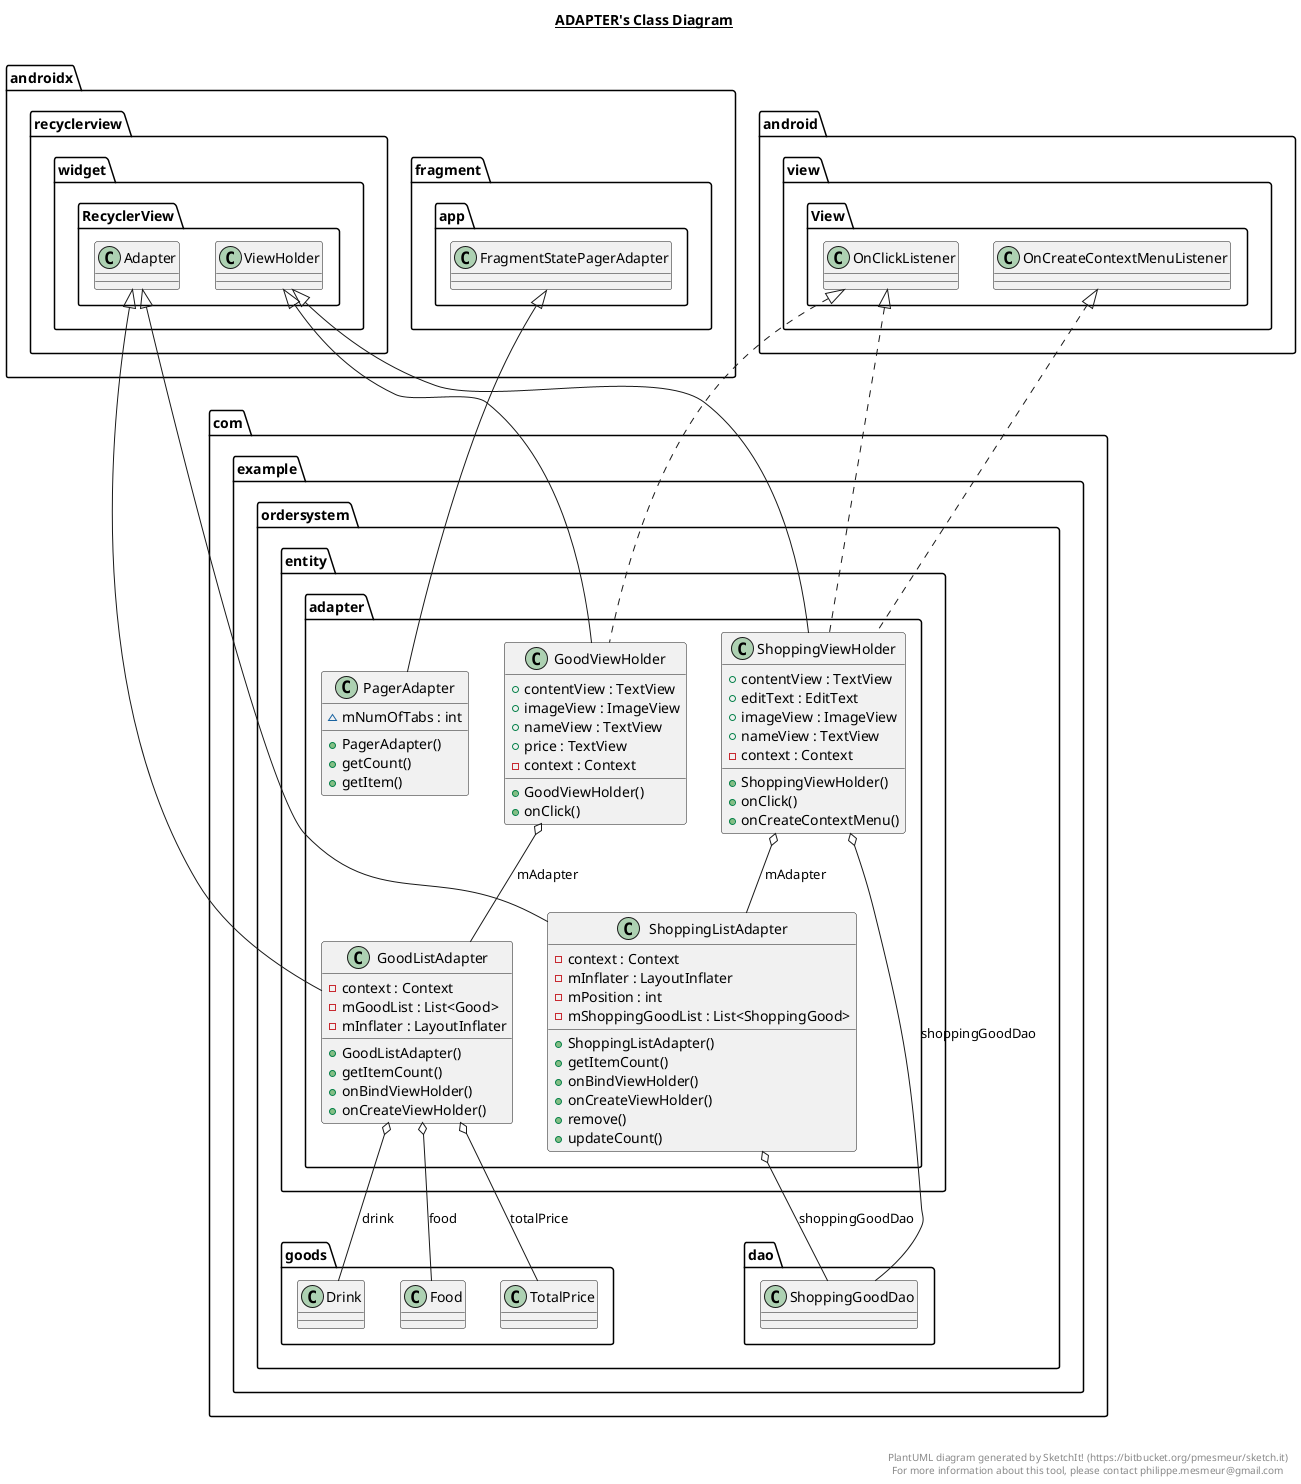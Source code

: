 @startuml

title __ADAPTER's Class Diagram__\n

  namespace com.example.ordersystem {
    namespace entity {
      namespace adapter {
        class com.example.ordersystem.entity.adapter.GoodListAdapter {
            - context : Context
            - mGoodList : List<Good>
            - mInflater : LayoutInflater
            + GoodListAdapter()
            + getItemCount()
            + onBindViewHolder()
            + onCreateViewHolder()
        }
      }
    }
  }
  

  namespace com.example.ordersystem {
    namespace entity {
      namespace adapter {
        class com.example.ordersystem.entity.adapter.GoodViewHolder {
            + contentView : TextView
            + imageView : ImageView
            + nameView : TextView
            + price : TextView
            - context : Context
            + GoodViewHolder()
            + onClick()
        }
      }
    }
  }
  

  namespace com.example.ordersystem {
    namespace entity {
      namespace adapter {
        class com.example.ordersystem.entity.adapter.PagerAdapter {
            ~ mNumOfTabs : int
            + PagerAdapter()
            + getCount()
            + getItem()
        }
      }
    }
  }
  

  namespace com.example.ordersystem {
    namespace entity {
      namespace adapter {
        class com.example.ordersystem.entity.adapter.ShoppingListAdapter {
            - context : Context
            - mInflater : LayoutInflater
            - mPosition : int
            - mShoppingGoodList : List<ShoppingGood>
            + ShoppingListAdapter()
            + getItemCount()
            + onBindViewHolder()
            + onCreateViewHolder()
            + remove()
            + updateCount()
        }
      }
    }
  }
  

  namespace com.example.ordersystem {
    namespace entity {
      namespace adapter {
        class com.example.ordersystem.entity.adapter.ShoppingViewHolder {
            + contentView : TextView
            + editText : EditText
            + imageView : ImageView
            + nameView : TextView
            - context : Context
            + ShoppingViewHolder()
            + onClick()
            + onCreateContextMenu()
        }
      }
    }
  }
  

  com.example.ordersystem.entity.adapter.GoodListAdapter -up-|> androidx.recyclerview.widget.RecyclerView.Adapter
  com.example.ordersystem.entity.adapter.GoodListAdapter o-- com.example.ordersystem.goods.Drink : drink
  com.example.ordersystem.entity.adapter.GoodListAdapter o-- com.example.ordersystem.goods.Food : food
  com.example.ordersystem.entity.adapter.GoodListAdapter o-- com.example.ordersystem.goods.TotalPrice : totalPrice
  com.example.ordersystem.entity.adapter.GoodViewHolder .up.|> android.view.View.OnClickListener
  com.example.ordersystem.entity.adapter.GoodViewHolder -up-|> androidx.recyclerview.widget.RecyclerView.ViewHolder
  com.example.ordersystem.entity.adapter.GoodViewHolder o-- com.example.ordersystem.entity.adapter.GoodListAdapter : mAdapter
  com.example.ordersystem.entity.adapter.PagerAdapter -up-|> androidx.fragment.app.FragmentStatePagerAdapter
  com.example.ordersystem.entity.adapter.ShoppingListAdapter -up-|> androidx.recyclerview.widget.RecyclerView.Adapter
  com.example.ordersystem.entity.adapter.ShoppingListAdapter o-- com.example.ordersystem.dao.ShoppingGoodDao : shoppingGoodDao
  com.example.ordersystem.entity.adapter.ShoppingViewHolder .up.|> android.view.View.OnClickListener
  com.example.ordersystem.entity.adapter.ShoppingViewHolder .up.|> android.view.View.OnCreateContextMenuListener
  com.example.ordersystem.entity.adapter.ShoppingViewHolder -up-|> androidx.recyclerview.widget.RecyclerView.ViewHolder
  com.example.ordersystem.entity.adapter.ShoppingViewHolder o-- com.example.ordersystem.entity.adapter.ShoppingListAdapter : mAdapter
  com.example.ordersystem.entity.adapter.ShoppingViewHolder o-- com.example.ordersystem.dao.ShoppingGoodDao : shoppingGoodDao


right footer


PlantUML diagram generated by SketchIt! (https://bitbucket.org/pmesmeur/sketch.it)
For more information about this tool, please contact philippe.mesmeur@gmail.com
endfooter

@enduml
